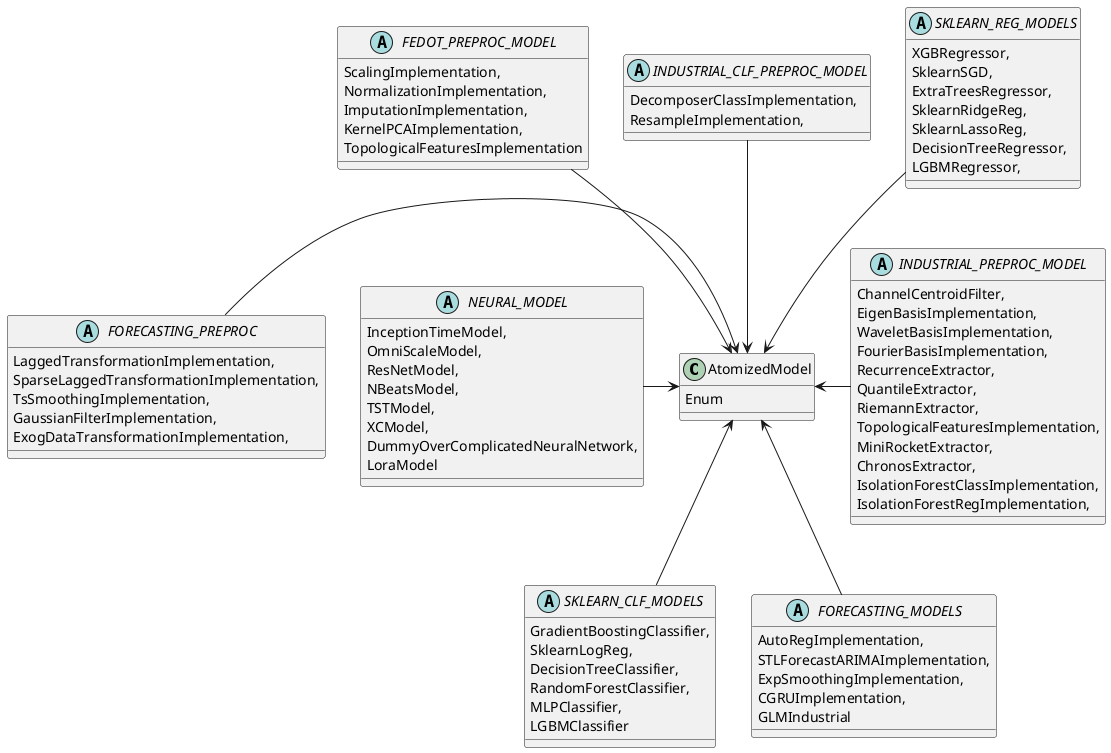 @startuml
'https://plantuml.com/sequence-diagram

class AtomizedModel {
    Enum
}

abstract FEDOT_PREPROC_MODEL
abstract NEURAL_MODEL
abstract INDUSTRIAL_PREPROC_MODEL
abstract SKLEARN_CLF_MODELS
abstract INDUSTRIAL_CLF_PREPROC_MODEL
abstract SKLEARN_REG_MODELS
abstract FORECASTING_PREPROC
abstract FORECASTING_MODELS


INDUSTRIAL_CLF_PREPROC_MODEL --> AtomizedModel
AtomizedModel <-- SKLEARN_CLF_MODELS
FEDOT_PREPROC_MODEL --> AtomizedModel
AtomizedModel <- INDUSTRIAL_PREPROC_MODEL
SKLEARN_REG_MODELS --> AtomizedModel
AtomizedModel <-- FORECASTING_MODELS
FORECASTING_PREPROC -> AtomizedModel
NEURAL_MODEL -> AtomizedModel

abstract FEDOT_PREPROC_MODEL {
ScalingImplementation,
NormalizationImplementation,
ImputationImplementation,
KernelPCAImplementation,
TopologicalFeaturesImplementation
}

abstract NEURAL_MODEL {
InceptionTimeModel,
OmniScaleModel,
ResNetModel,
NBeatsModel,
TSTModel,
XCModel,
DummyOverComplicatedNeuralNetwork,
LoraModel
}

abstract INDUSTRIAL_PREPROC_MODEL {
ChannelCentroidFilter,
EigenBasisImplementation,
WaveletBasisImplementation,
FourierBasisImplementation,
RecurrenceExtractor,
QuantileExtractor,
RiemannExtractor,
TopologicalFeaturesImplementation,
MiniRocketExtractor,
ChronosExtractor,
IsolationForestClassImplementation,
IsolationForestRegImplementation,
}

abstract SKLEARN_CLF_MODELS {
GradientBoostingClassifier,
SklearnLogReg,
DecisionTreeClassifier,
RandomForestClassifier,
MLPClassifier,
LGBMClassifier
}

abstract INDUSTRIAL_CLF_PREPROC_MODEL {
DecomposerClassImplementation,
ResampleImplementation,
}

abstract SKLEARN_REG_MODELS {
XGBRegressor,
SklearnSGD,
ExtraTreesRegressor,
SklearnRidgeReg,
SklearnLassoReg,
DecisionTreeRegressor,
LGBMRegressor,
}

abstract FORECASTING_PREPROC {
LaggedTransformationImplementation,
SparseLaggedTransformationImplementation,
TsSmoothingImplementation,
GaussianFilterImplementation,
ExogDataTransformationImplementation,
}

abstract FORECASTING_MODELS {
AutoRegImplementation,
STLForecastARIMAImplementation,
ExpSmoothingImplementation,
CGRUImplementation,
GLMIndustrial
}

@enduml
